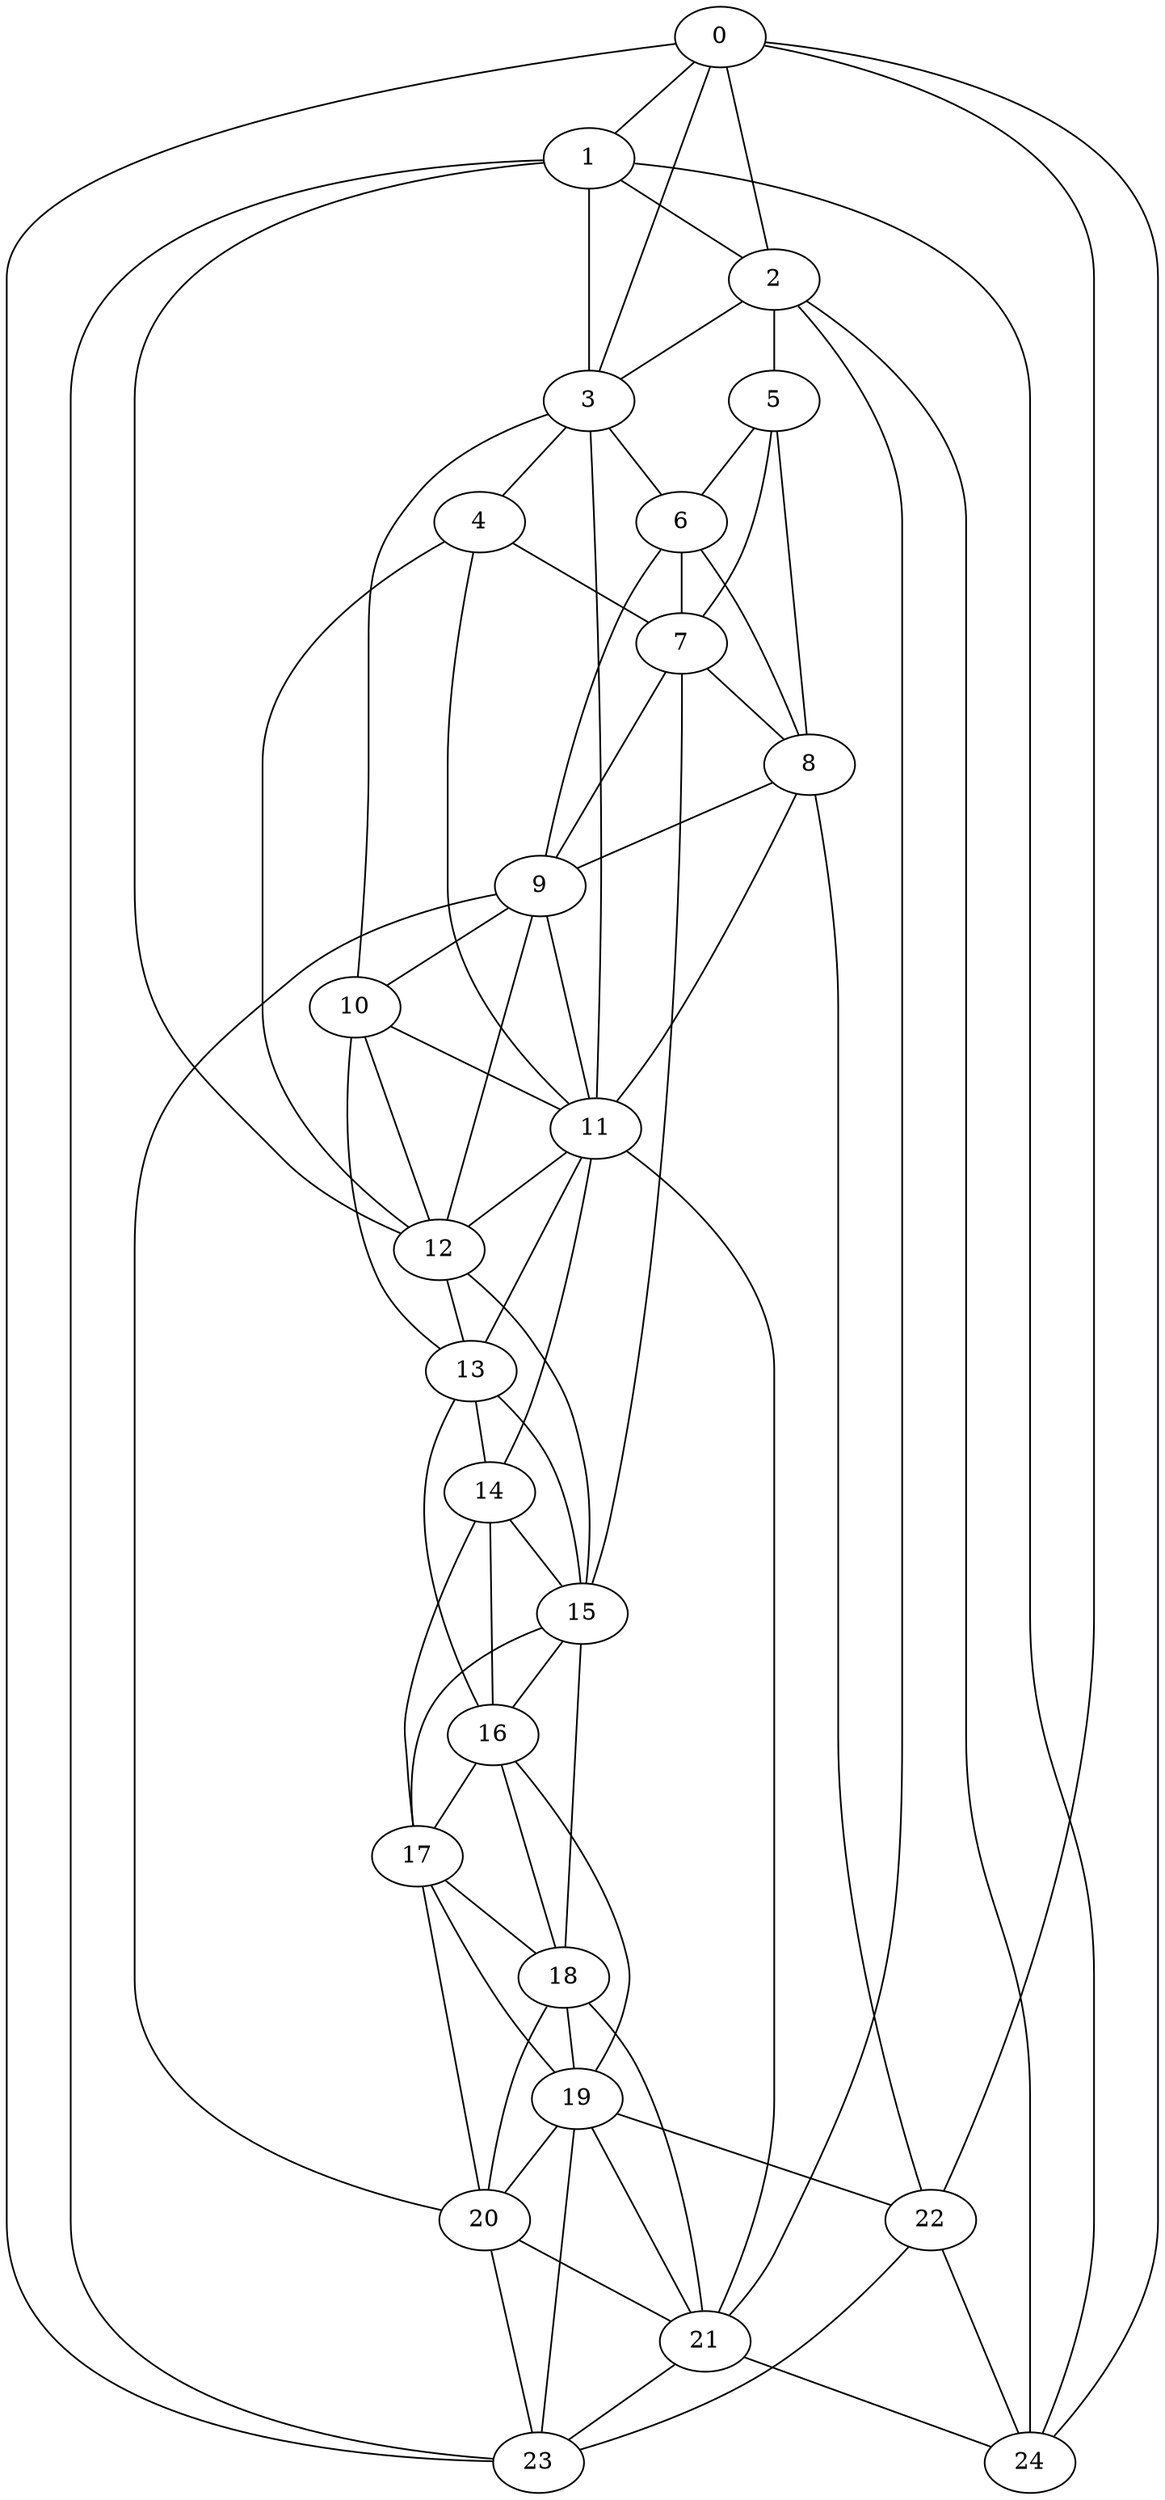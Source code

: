 strict graph "watts_strogatz_graph(25,6,0.1)" {
0;
1;
2;
3;
4;
5;
6;
7;
8;
9;
10;
11;
12;
13;
14;
15;
16;
17;
18;
19;
20;
21;
22;
23;
24;
0 -- 1  [is_available=True, prob="1.0"];
0 -- 2  [is_available=True, prob="0.465706214905"];
0 -- 3  [is_available=True, prob="1.0"];
0 -- 22  [is_available=True, prob="0.58602676313"];
0 -- 23  [is_available=True, prob="0.846292239922"];
0 -- 24  [is_available=True, prob="0.991885031784"];
1 -- 2  [is_available=True, prob="0.631467557344"];
1 -- 3  [is_available=True, prob="0.61801302558"];
1 -- 12  [is_available=True, prob="0.683267273491"];
1 -- 23  [is_available=True, prob="1.0"];
1 -- 24  [is_available=True, prob="1.0"];
2 -- 3  [is_available=True, prob="0.348033128023"];
2 -- 5  [is_available=True, prob="0.12701898902"];
2 -- 21  [is_available=True, prob="0.444773899138"];
2 -- 24  [is_available=True, prob="1.0"];
3 -- 4  [is_available=True, prob="0.365382849967"];
3 -- 6  [is_available=True, prob="0.792005365534"];
3 -- 10  [is_available=True, prob="0.139720831927"];
3 -- 11  [is_available=True, prob="0.807723085446"];
4 -- 7  [is_available=True, prob="0.656408641615"];
4 -- 11  [is_available=True, prob="1.0"];
4 -- 12  [is_available=True, prob="0.795241313277"];
5 -- 6  [is_available=True, prob="1.0"];
5 -- 7  [is_available=True, prob="0.55719342789"];
5 -- 8  [is_available=True, prob="0.713599224466"];
6 -- 7  [is_available=True, prob="0.401705997117"];
6 -- 8  [is_available=True, prob="0.0727807343236"];
6 -- 9  [is_available=True, prob="0.252291583537"];
7 -- 8  [is_available=True, prob="0.196519724181"];
7 -- 9  [is_available=True, prob="1.0"];
7 -- 15  [is_available=True, prob="0.083600718733"];
8 -- 9  [is_available=True, prob="0.661152619141"];
8 -- 11  [is_available=True, prob="0.977805528898"];
8 -- 22  [is_available=True, prob="1.0"];
9 -- 10  [is_available=True, prob="1.0"];
9 -- 11  [is_available=True, prob="1.0"];
9 -- 12  [is_available=True, prob="0.686143475111"];
9 -- 20  [is_available=True, prob="1.0"];
10 -- 11  [is_available=True, prob="0.971505879972"];
10 -- 12  [is_available=True, prob="1.0"];
10 -- 13  [is_available=True, prob="0.755222101938"];
11 -- 12  [is_available=True, prob="0.399464058001"];
11 -- 13  [is_available=True, prob="1.0"];
11 -- 14  [is_available=True, prob="0.652566983015"];
11 -- 21  [is_available=True, prob="1.0"];
12 -- 13  [is_available=True, prob="1.0"];
12 -- 15  [is_available=True, prob="1.0"];
13 -- 14  [is_available=True, prob="0.297876984047"];
13 -- 15  [is_available=True, prob="0.852064345527"];
13 -- 16  [is_available=True, prob="0.7725572892"];
14 -- 15  [is_available=True, prob="1.0"];
14 -- 16  [is_available=True, prob="0.160434675059"];
14 -- 17  [is_available=True, prob="0.117354979291"];
15 -- 16  [is_available=True, prob="1.0"];
15 -- 17  [is_available=True, prob="0.117486139442"];
15 -- 18  [is_available=True, prob="0.964257593482"];
16 -- 17  [is_available=True, prob="0.805792990004"];
16 -- 18  [is_available=True, prob="0.607549535798"];
16 -- 19  [is_available=True, prob="0.682107420208"];
17 -- 18  [is_available=True, prob="0.47261983561"];
17 -- 19  [is_available=True, prob="1.0"];
17 -- 20  [is_available=True, prob="0.842799031383"];
18 -- 19  [is_available=True, prob="1.0"];
18 -- 20  [is_available=True, prob="0.513662972606"];
18 -- 21  [is_available=True, prob="0.0669810131465"];
19 -- 20  [is_available=True, prob="0.348308303613"];
19 -- 21  [is_available=True, prob="0.471339413796"];
19 -- 22  [is_available=True, prob="0.299976308551"];
19 -- 23  [is_available=True, prob="0.371634605542"];
20 -- 21  [is_available=True, prob="1.0"];
20 -- 23  [is_available=True, prob="0.2394205639"];
21 -- 23  [is_available=True, prob="1.0"];
21 -- 24  [is_available=True, prob="0.475827862019"];
22 -- 23  [is_available=True, prob="1.0"];
22 -- 24  [is_available=True, prob="1.0"];
}
